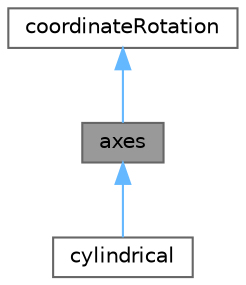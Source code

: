 digraph "axes"
{
 // LATEX_PDF_SIZE
  bgcolor="transparent";
  edge [fontname=Helvetica,fontsize=10,labelfontname=Helvetica,labelfontsize=10];
  node [fontname=Helvetica,fontsize=10,shape=box,height=0.2,width=0.4];
  Node1 [id="Node000001",label="axes",height=0.2,width=0.4,color="gray40", fillcolor="grey60", style="filled", fontcolor="black",tooltip="A coordinateRotation specified using global axes."];
  Node2 -> Node1 [id="edge1_Node000001_Node000002",dir="back",color="steelblue1",style="solid",tooltip=" "];
  Node2 [id="Node000002",label="coordinateRotation",height=0.2,width=0.4,color="gray40", fillcolor="white", style="filled",URL="$classFoam_1_1coordinateRotation.html",tooltip="User specification of a coordinate rotation."];
  Node1 -> Node3 [id="edge2_Node000001_Node000003",dir="back",color="steelblue1",style="solid",tooltip=" "];
  Node3 [id="Node000003",label="cylindrical",height=0.2,width=0.4,color="gray40", fillcolor="white", style="filled",URL="$classFoam_1_1coordinateRotations_1_1cylindrical.html",tooltip="A special purpose coordinateRotation that is generally for use in combination with a cylindricalCS wh..."];
}

